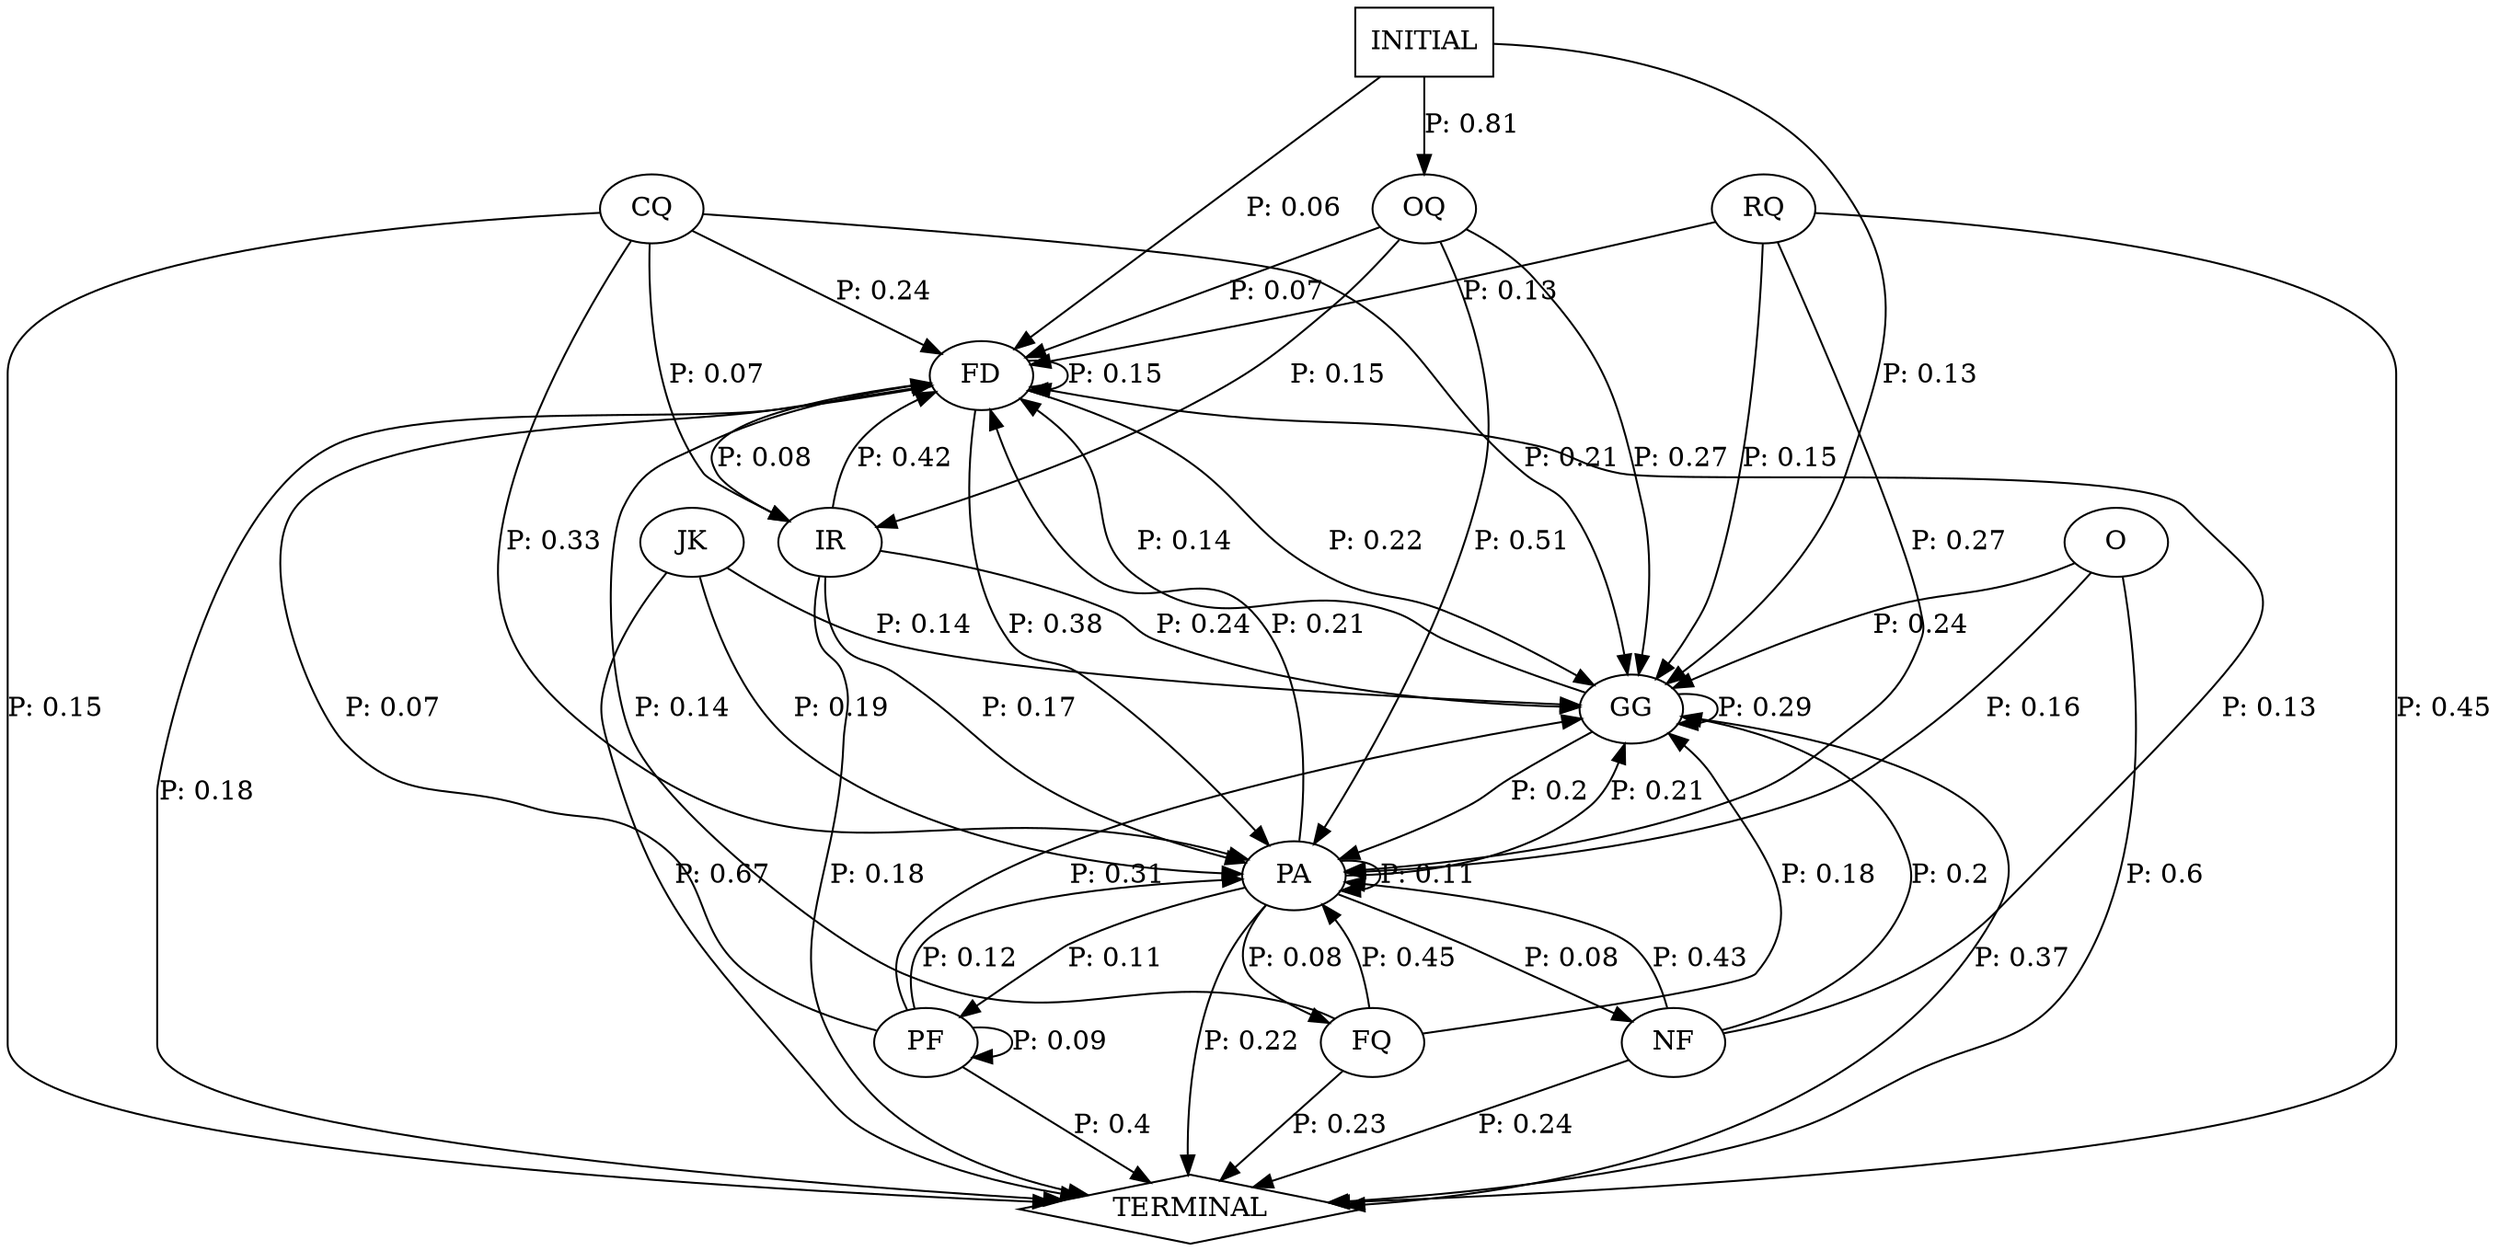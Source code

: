 digraph "G" {
0 [label="CQ"];
1 [label="FD"];
2 [label="FQ"];
3 [label="GG"];
4 [label="IR"];
5 [label="JK"];
6 [label="NF"];
7 [label="O"];
8 [label="OQ"];
9 [label="PA"];
10 [label="PF"];
11 [label="RQ"];
12 [label="TERMINAL", shape=diamond];
13 [label="INITIAL", shape=box];
0 -> 1  [label="P: 0.24"];
0 -> 3  [label="P: 0.21"];
0 -> 4  [label="P: 0.07"];
0 -> 9  [label="P: 0.33"];
0 -> 12  [label="P: 0.15"];
1 -> 1  [label="P: 0.15"];
1 -> 3  [label="P: 0.22"];
1 -> 4  [label="P: 0.08"];
1 -> 9  [label="P: 0.38"];
1 -> 12  [label="P: 0.18"];
2 -> 1  [label="P: 0.14"];
2 -> 3  [label="P: 0.18"];
2 -> 9  [label="P: 0.45"];
2 -> 12  [label="P: 0.23"];
3 -> 1  [label="P: 0.14"];
3 -> 3  [label="P: 0.29"];
3 -> 9  [label="P: 0.2"];
3 -> 12  [label="P: 0.37"];
4 -> 1  [label="P: 0.42"];
4 -> 3  [label="P: 0.24"];
4 -> 9  [label="P: 0.17"];
4 -> 12  [label="P: 0.18"];
5 -> 3  [label="P: 0.14"];
5 -> 9  [label="P: 0.19"];
5 -> 12  [label="P: 0.67"];
6 -> 1  [label="P: 0.13"];
6 -> 3  [label="P: 0.2"];
6 -> 9  [label="P: 0.43"];
6 -> 12  [label="P: 0.24"];
7 -> 3  [label="P: 0.24"];
7 -> 9  [label="P: 0.16"];
7 -> 12  [label="P: 0.6"];
8 -> 1  [label="P: 0.07"];
8 -> 3  [label="P: 0.27"];
8 -> 4  [label="P: 0.15"];
8 -> 9  [label="P: 0.51"];
9 -> 1  [label="P: 0.21"];
9 -> 2  [label="P: 0.08"];
9 -> 3  [label="P: 0.21"];
9 -> 6  [label="P: 0.08"];
9 -> 9  [label="P: 0.11"];
9 -> 10  [label="P: 0.11"];
9 -> 12  [label="P: 0.22"];
10 -> 1  [label="P: 0.07"];
10 -> 3  [label="P: 0.31"];
10 -> 9  [label="P: 0.12"];
10 -> 10  [label="P: 0.09"];
10 -> 12  [label="P: 0.4"];
11 -> 1  [label="P: 0.13"];
11 -> 3  [label="P: 0.15"];
11 -> 9  [label="P: 0.27"];
11 -> 12  [label="P: 0.45"];
13 -> 1  [label="P: 0.06"];
13 -> 3  [label="P: 0.13"];
13 -> 8  [label="P: 0.81"];
}
